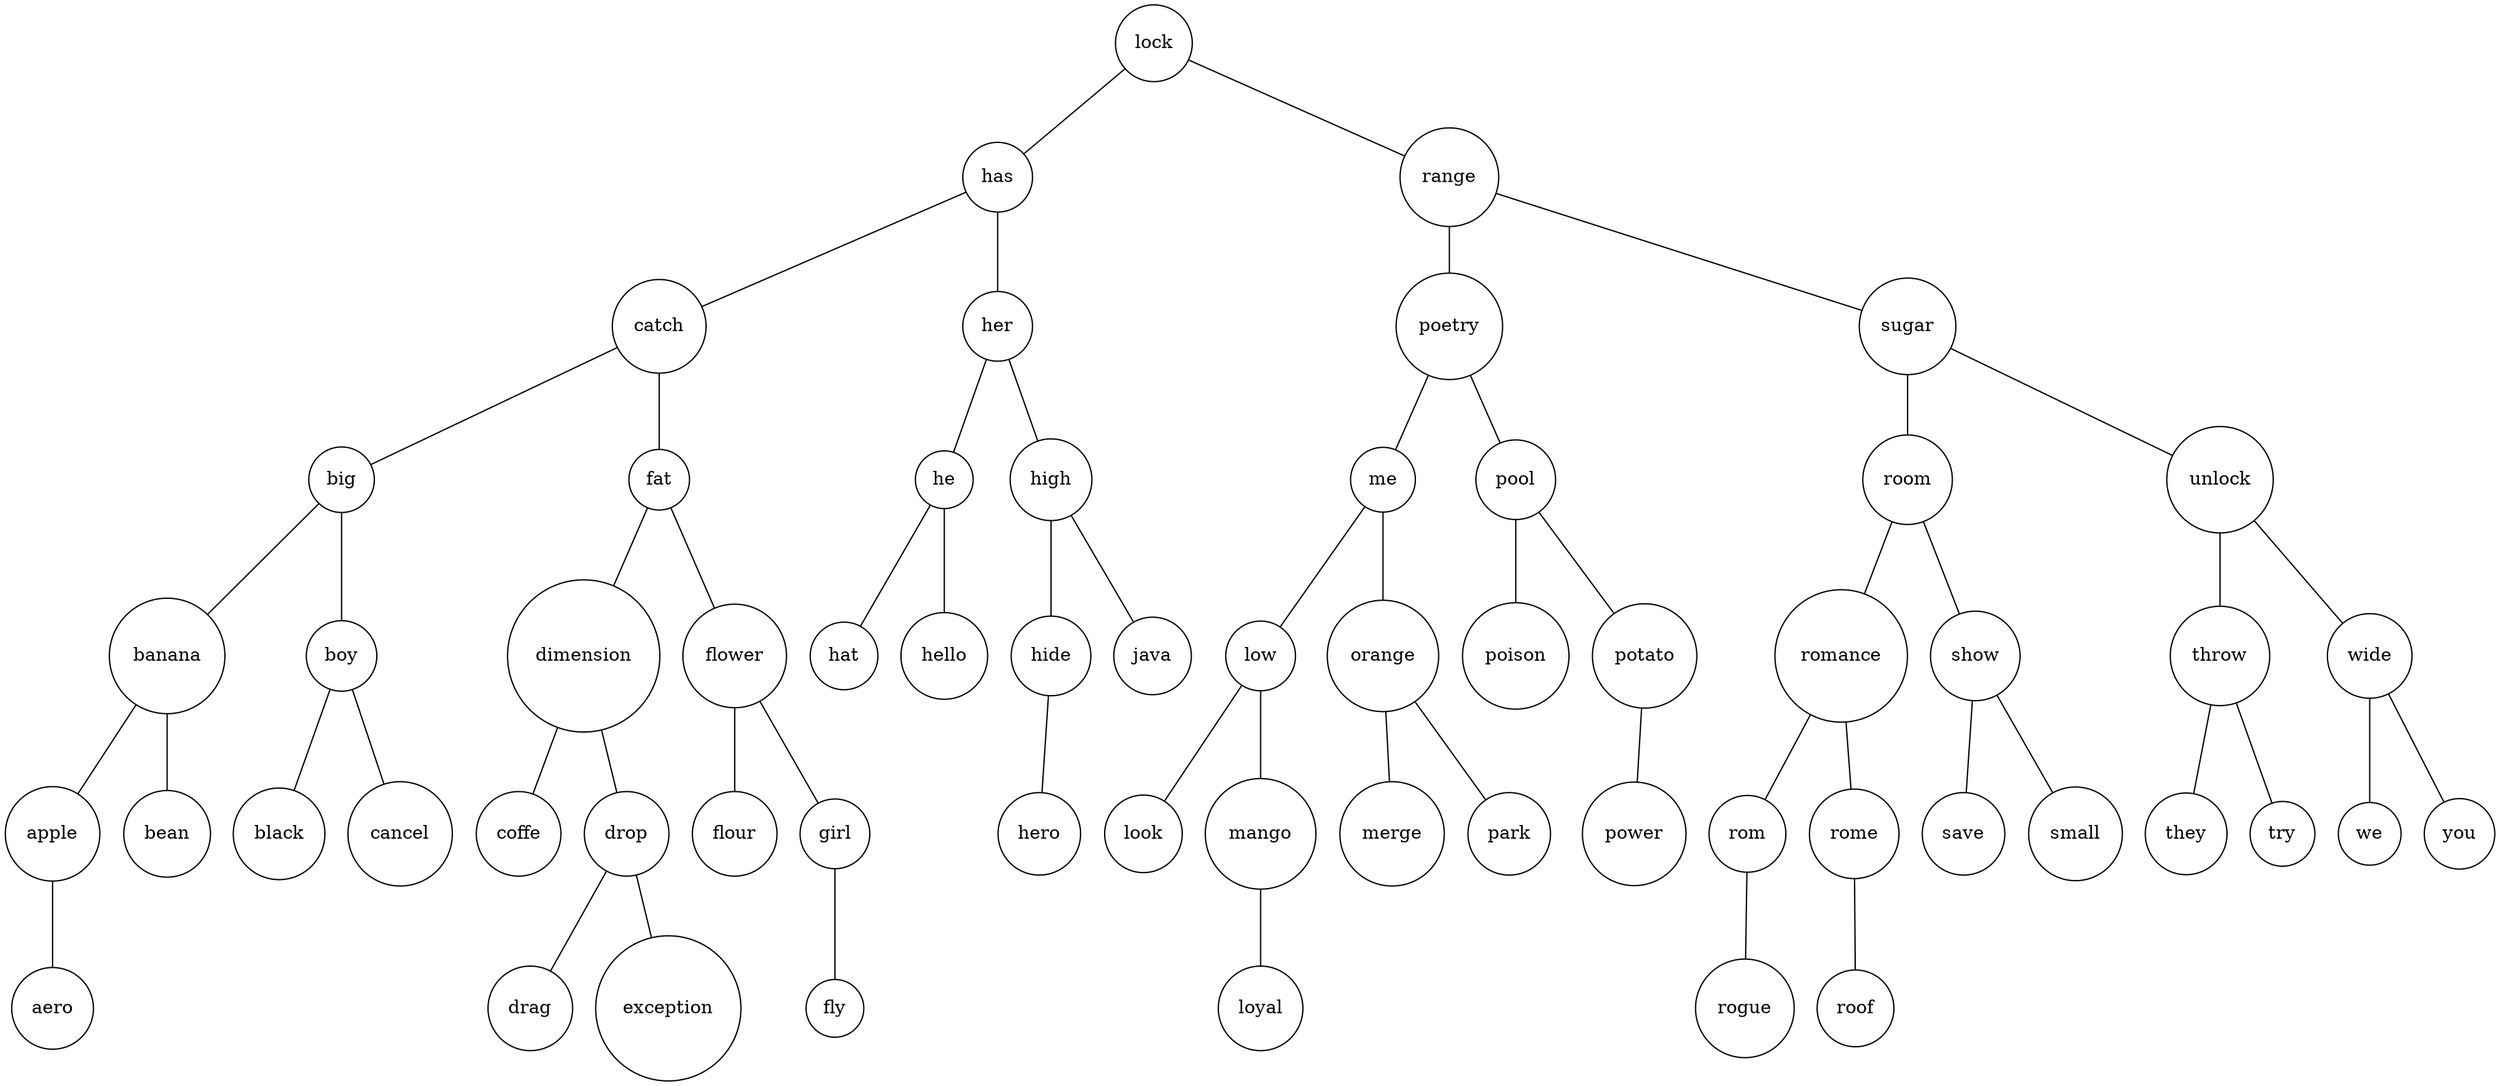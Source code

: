 graph Tree {
94040324556768 [label="lock",shape=circle,color=black]
94040324556768 -- 94040324556128
94040324556768 -- 94040324557408
94040324556128 [label="has",shape=circle,color=black]
94040324556128 -- 94040324555488
94040324556128 -- 94040324556448
94040324557408 [label="range",shape=circle,color=black]
94040324557408 -- 94040324559328
94040324557408 -- 94040324557728
94040324555488 [label="catch",shape=circle,color=black]
94040324555488 -- 94040324555168
94040324555488 -- 94040324555808
94040324556448 [label="her",shape=circle,color=black]
94040324556448 -- 94040324556288
94040324556448 -- 94040324556608
94040324559328 [label="poetry",shape=circle,color=black]
94040324559328 -- 94040324557088
94040324559328 -- 94040324559248
94040324557728 [label="sugar",shape=circle,color=black]
94040324557728 -- 94040324558768
94040324557728 -- 94040324558048
94040324555168 [label="big",shape=circle,color=black]
94040324555168 -- 94040324555008
94040324555168 -- 94040324555328
94040324555808 [label="fat",shape=circle,color=black]
94040324555808 -- 94040324555648
94040324555808 -- 94040324555968
94040324556288 [label="he",shape=circle,color=black]
94040324556288 -- 94040324556208
94040324556288 -- 94040324556368
94040324556608 [label="high",shape=circle,color=black]
94040324556608 -- 94040324556528
94040324556608 -- 94040324556688
94040324557088 [label="me",shape=circle,color=black]
94040324557088 -- 94040324556928
94040324557088 -- 94040324557248
94040324559248 [label="pool",shape=circle,color=black]
94040324559248 -- 94040324559408
94040324559248 -- 94040324557328
94040324558768 [label="room",shape=circle,color=black]
94040324558768 -- 94040324558928
94040324558768 -- 94040324557568
94040324558048 [label="unlock",shape=circle,color=black]
94040324558048 -- 94040324557888
94040324558048 -- 94040324558208
94040324555008 [label="banana",shape=circle,color=black]
94040324555008 -- 94040324550816
94040324555008 -- 94040324555088
94040324555328 [label="boy",shape=circle,color=black]
94040324555328 -- 94040324555248
94040324555328 -- 94040324555408
94040324555648 [label="dimension",shape=circle,color=black]
94040324555648 -- 94040324555568
94040324555648 -- 94040324558528
94040324555968 [label="flower",shape=circle,color=black]
94040324555968 -- 94040324555888
94040324555968 -- 94040324556048
94040324556208 [label="hat",shape=circle,color=black]
94040324556368 [label="hello",shape=circle,color=black]
94040324556528 [label="hide",shape=circle,color=black]
94040324556528 -- 94040324558448
94040324556688 [label="java",shape=circle,color=black]
94040324556928 [label="low",shape=circle,color=black]
94040324556928 -- 94040324556848
94040324556928 -- 94040324557008
94040324557248 [label="orange",shape=circle,color=black]
94040324557248 -- 94040324557168
94040324557248 -- 94040324559488
94040324559408 [label="poison",shape=circle,color=black]
94040324557328 [label="potato",shape=circle,color=black]
94040324557328 -- 94040324559568
94040324558928 [label="romance",shape=circle,color=black]
94040324558928 -- 94040324559008
94040324558928 -- 94040324558848
94040324557568 [label="show",shape=circle,color=black]
94040324557568 -- 94040324557488
94040324557568 -- 94040324557648
94040324557888 [label="throw",shape=circle,color=black]
94040324557888 -- 94040324557808
94040324557888 -- 94040324557968
94040324558208 [label="wide",shape=circle,color=black]
94040324558208 -- 94040324558128
94040324558208 -- 94040324558288
94040324550816 [label="apple",shape=circle,color=black]
94040324550816 -- 94040324558368
94040324555088 [label="bean",shape=circle,color=black]
94040324555248 [label="black",shape=circle,color=black]
94040324555408 [label="cancel",shape=circle,color=black]
94040324555568 [label="coffe",shape=circle,color=black]
94040324558528 [label="drop",shape=circle,color=black]
94040324558528 -- 94040324558608
94040324558528 -- 94040324555728
94040324555888 [label="flour",shape=circle,color=black]
94040324556048 [label="girl",shape=circle,color=black]
94040324556048 -- 94040324558688
94040324558448 [label="hero",shape=circle,color=black]
94040324556848 [label="look",shape=circle,color=black]
94040324557008 [label="mango",shape=circle,color=black]
94040324557008 -- 94040324559648
94040324557168 [label="merge",shape=circle,color=black]
94040324559488 [label="park",shape=circle,color=black]
94040324559568 [label="power",shape=circle,color=black]
94040324559008 [label="rom",shape=circle,color=black]
94040324559008 -- 94040324559088
94040324558848 [label="rome",shape=circle,color=black]
94040324558848 -- 94040324559168
94040324557488 [label="save",shape=circle,color=black]
94040324557648 [label="small",shape=circle,color=black]
94040324557808 [label="they",shape=circle,color=black]
94040324557968 [label="try",shape=circle,color=black]
94040324558128 [label="we",shape=circle,color=black]
94040324558288 [label="you",shape=circle,color=black]
94040324558368 [label="aero",shape=circle,color=black]
94040324558608 [label="drag",shape=circle,color=black]
94040324555728 [label="exception",shape=circle,color=black]
94040324558688 [label="fly",shape=circle,color=black]
94040324559648 [label="loyal",shape=circle,color=black]
94040324559088 [label="rogue",shape=circle,color=black]
94040324559168 [label="roof",shape=circle,color=black]
}